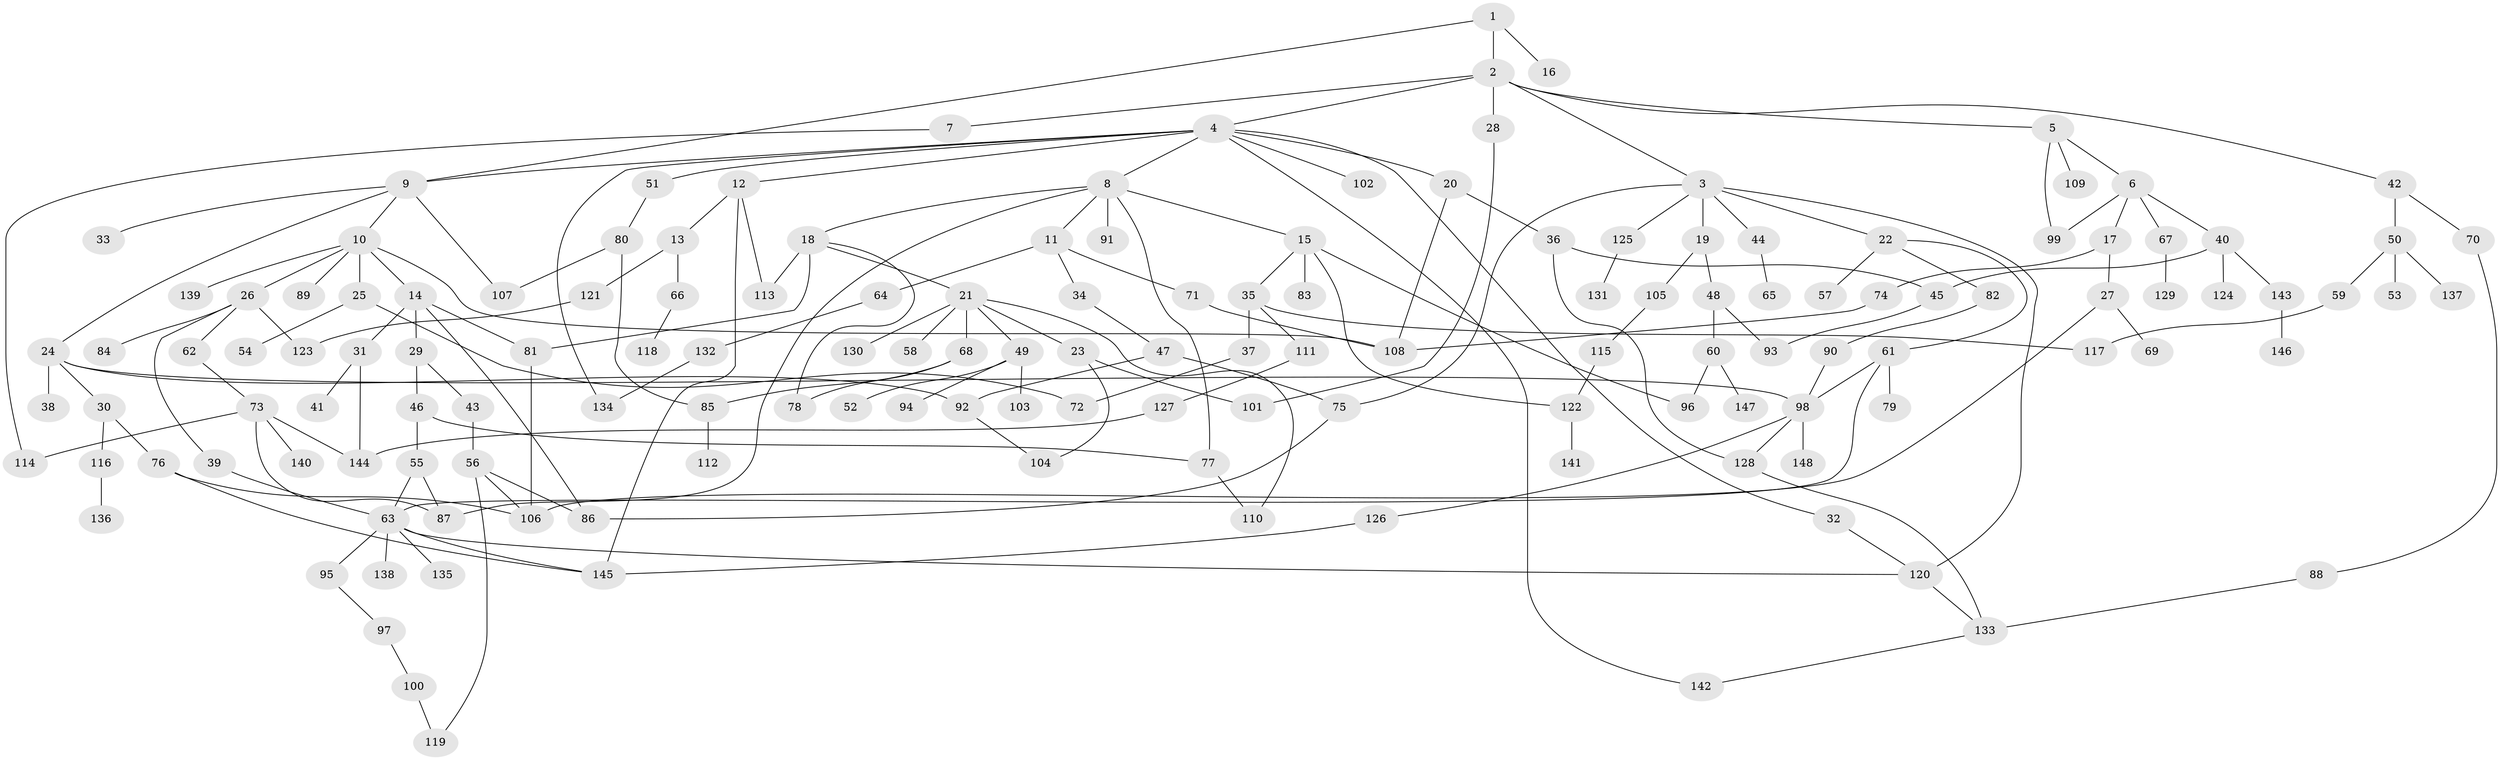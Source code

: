 // coarse degree distribution, {4: 0.05084745762711865, 11: 0.05084745762711865, 1: 0.3898305084745763, 2: 0.3389830508474576, 3: 0.05084745762711865, 6: 0.01694915254237288, 7: 0.01694915254237288, 9: 0.05084745762711865, 5: 0.01694915254237288, 8: 0.01694915254237288}
// Generated by graph-tools (version 1.1) at 2025/44/03/04/25 21:44:39]
// undirected, 148 vertices, 195 edges
graph export_dot {
graph [start="1"]
  node [color=gray90,style=filled];
  1;
  2;
  3;
  4;
  5;
  6;
  7;
  8;
  9;
  10;
  11;
  12;
  13;
  14;
  15;
  16;
  17;
  18;
  19;
  20;
  21;
  22;
  23;
  24;
  25;
  26;
  27;
  28;
  29;
  30;
  31;
  32;
  33;
  34;
  35;
  36;
  37;
  38;
  39;
  40;
  41;
  42;
  43;
  44;
  45;
  46;
  47;
  48;
  49;
  50;
  51;
  52;
  53;
  54;
  55;
  56;
  57;
  58;
  59;
  60;
  61;
  62;
  63;
  64;
  65;
  66;
  67;
  68;
  69;
  70;
  71;
  72;
  73;
  74;
  75;
  76;
  77;
  78;
  79;
  80;
  81;
  82;
  83;
  84;
  85;
  86;
  87;
  88;
  89;
  90;
  91;
  92;
  93;
  94;
  95;
  96;
  97;
  98;
  99;
  100;
  101;
  102;
  103;
  104;
  105;
  106;
  107;
  108;
  109;
  110;
  111;
  112;
  113;
  114;
  115;
  116;
  117;
  118;
  119;
  120;
  121;
  122;
  123;
  124;
  125;
  126;
  127;
  128;
  129;
  130;
  131;
  132;
  133;
  134;
  135;
  136;
  137;
  138;
  139;
  140;
  141;
  142;
  143;
  144;
  145;
  146;
  147;
  148;
  1 -- 2;
  1 -- 9;
  1 -- 16;
  2 -- 3;
  2 -- 4;
  2 -- 5;
  2 -- 7;
  2 -- 28;
  2 -- 42;
  3 -- 19;
  3 -- 22;
  3 -- 44;
  3 -- 125;
  3 -- 75;
  3 -- 120;
  4 -- 8;
  4 -- 12;
  4 -- 20;
  4 -- 32;
  4 -- 51;
  4 -- 102;
  4 -- 134;
  4 -- 142;
  4 -- 9;
  5 -- 6;
  5 -- 109;
  5 -- 99;
  6 -- 17;
  6 -- 40;
  6 -- 67;
  6 -- 99;
  7 -- 114;
  8 -- 11;
  8 -- 15;
  8 -- 18;
  8 -- 91;
  8 -- 77;
  8 -- 87;
  9 -- 10;
  9 -- 24;
  9 -- 33;
  9 -- 107;
  10 -- 14;
  10 -- 25;
  10 -- 26;
  10 -- 89;
  10 -- 139;
  10 -- 108;
  11 -- 34;
  11 -- 64;
  11 -- 71;
  12 -- 13;
  12 -- 113;
  12 -- 145;
  13 -- 66;
  13 -- 121;
  14 -- 29;
  14 -- 31;
  14 -- 81;
  14 -- 86;
  15 -- 35;
  15 -- 83;
  15 -- 96;
  15 -- 122;
  17 -- 27;
  17 -- 74;
  18 -- 21;
  18 -- 81;
  18 -- 78;
  18 -- 113;
  19 -- 48;
  19 -- 105;
  20 -- 36;
  20 -- 108;
  21 -- 23;
  21 -- 49;
  21 -- 58;
  21 -- 68;
  21 -- 130;
  21 -- 110;
  22 -- 57;
  22 -- 61;
  22 -- 82;
  23 -- 104;
  23 -- 101;
  24 -- 30;
  24 -- 38;
  24 -- 92;
  24 -- 98;
  25 -- 54;
  25 -- 72;
  26 -- 39;
  26 -- 62;
  26 -- 84;
  26 -- 123;
  27 -- 69;
  27 -- 106;
  28 -- 101;
  29 -- 43;
  29 -- 46;
  30 -- 76;
  30 -- 116;
  31 -- 41;
  31 -- 144;
  32 -- 120;
  34 -- 47;
  35 -- 37;
  35 -- 111;
  35 -- 117;
  36 -- 128;
  36 -- 45;
  37 -- 72;
  39 -- 63;
  40 -- 45;
  40 -- 124;
  40 -- 143;
  42 -- 50;
  42 -- 70;
  43 -- 56;
  44 -- 65;
  45 -- 93;
  46 -- 55;
  46 -- 77;
  47 -- 75;
  47 -- 92;
  48 -- 60;
  48 -- 93;
  49 -- 52;
  49 -- 94;
  49 -- 103;
  50 -- 53;
  50 -- 59;
  50 -- 137;
  51 -- 80;
  55 -- 87;
  55 -- 63;
  56 -- 106;
  56 -- 119;
  56 -- 86;
  59 -- 117;
  60 -- 147;
  60 -- 96;
  61 -- 63;
  61 -- 79;
  61 -- 98;
  62 -- 73;
  63 -- 95;
  63 -- 135;
  63 -- 138;
  63 -- 120;
  63 -- 145;
  64 -- 132;
  66 -- 118;
  67 -- 129;
  68 -- 78;
  68 -- 85;
  70 -- 88;
  71 -- 108;
  73 -- 114;
  73 -- 140;
  73 -- 87;
  73 -- 144;
  74 -- 108;
  75 -- 86;
  76 -- 106;
  76 -- 145;
  77 -- 110;
  80 -- 85;
  80 -- 107;
  81 -- 106;
  82 -- 90;
  85 -- 112;
  88 -- 133;
  90 -- 98;
  92 -- 104;
  95 -- 97;
  97 -- 100;
  98 -- 126;
  98 -- 128;
  98 -- 148;
  100 -- 119;
  105 -- 115;
  111 -- 127;
  115 -- 122;
  116 -- 136;
  120 -- 133;
  121 -- 123;
  122 -- 141;
  125 -- 131;
  126 -- 145;
  127 -- 144;
  128 -- 133;
  132 -- 134;
  133 -- 142;
  143 -- 146;
}
